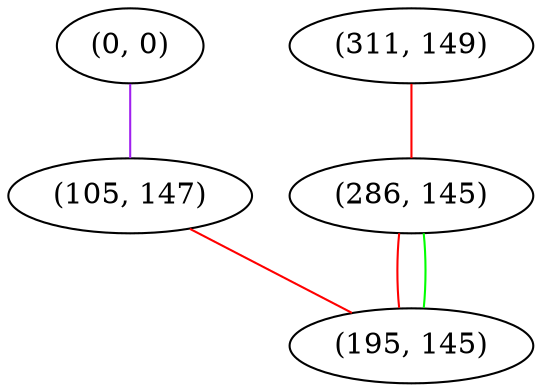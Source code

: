 graph "" {
"(0, 0)";
"(311, 149)";
"(286, 145)";
"(105, 147)";
"(195, 145)";
"(0, 0)" -- "(105, 147)"  [color=purple, key=0, weight=4];
"(311, 149)" -- "(286, 145)"  [color=red, key=0, weight=1];
"(286, 145)" -- "(195, 145)"  [color=red, key=0, weight=1];
"(286, 145)" -- "(195, 145)"  [color=green, key=1, weight=2];
"(105, 147)" -- "(195, 145)"  [color=red, key=0, weight=1];
}
